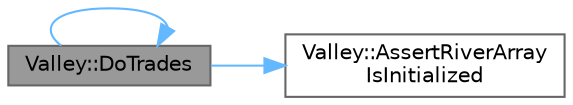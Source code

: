 digraph "Valley::DoTrades"
{
 // LATEX_PDF_SIZE
  bgcolor="transparent";
  edge [fontname=Helvetica,fontsize=10,labelfontname=Helvetica,labelfontsize=10];
  node [fontname=Helvetica,fontsize=10,shape=box,height=0.2,width=0.4];
  rankdir="LR";
  Node1 [id="Node000001",label="Valley::DoTrades",height=0.2,width=0.4,color="gray40", fillcolor="grey60", style="filled", fontcolor="black",tooltip="Performs trades in the Valley. Trades start recursively from the root node. The city in the root node..."];
  Node1 -> Node2 [id="edge1_Node000001_Node000002",color="steelblue1",style="solid",tooltip=" "];
  Node2 [id="Node000002",label="Valley::AssertRiverArray\lIsInitialized",height=0.2,width=0.4,color="grey40", fillcolor="white", style="filled",URL="$classValley.html#a9ce0d2c2139f10629fcb12ec2e261f35",tooltip="Asserts that the river array is initialized."];
  Node1 -> Node1 [id="edge2_Node000001_Node000001",color="steelblue1",style="solid",tooltip=" "];
}
